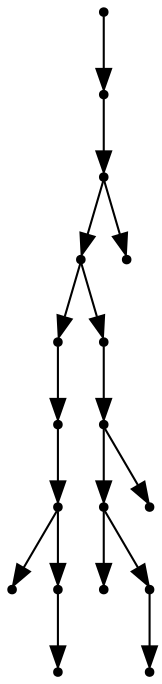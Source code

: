 digraph {
  17 [shape=point];
  16 [shape=point];
  15 [shape=point];
  13 [shape=point];
  5 [shape=point];
  4 [shape=point];
  3 [shape=point];
  0 [shape=point];
  2 [shape=point];
  1 [shape=point];
  12 [shape=point];
  11 [shape=point];
  9 [shape=point];
  6 [shape=point];
  8 [shape=point];
  7 [shape=point];
  10 [shape=point];
  14 [shape=point];
17 -> 16;
16 -> 15;
15 -> 13;
13 -> 5;
5 -> 4;
4 -> 3;
3 -> 0;
3 -> 2;
2 -> 1;
13 -> 12;
12 -> 11;
11 -> 9;
9 -> 6;
9 -> 8;
8 -> 7;
11 -> 10;
15 -> 14;
}
